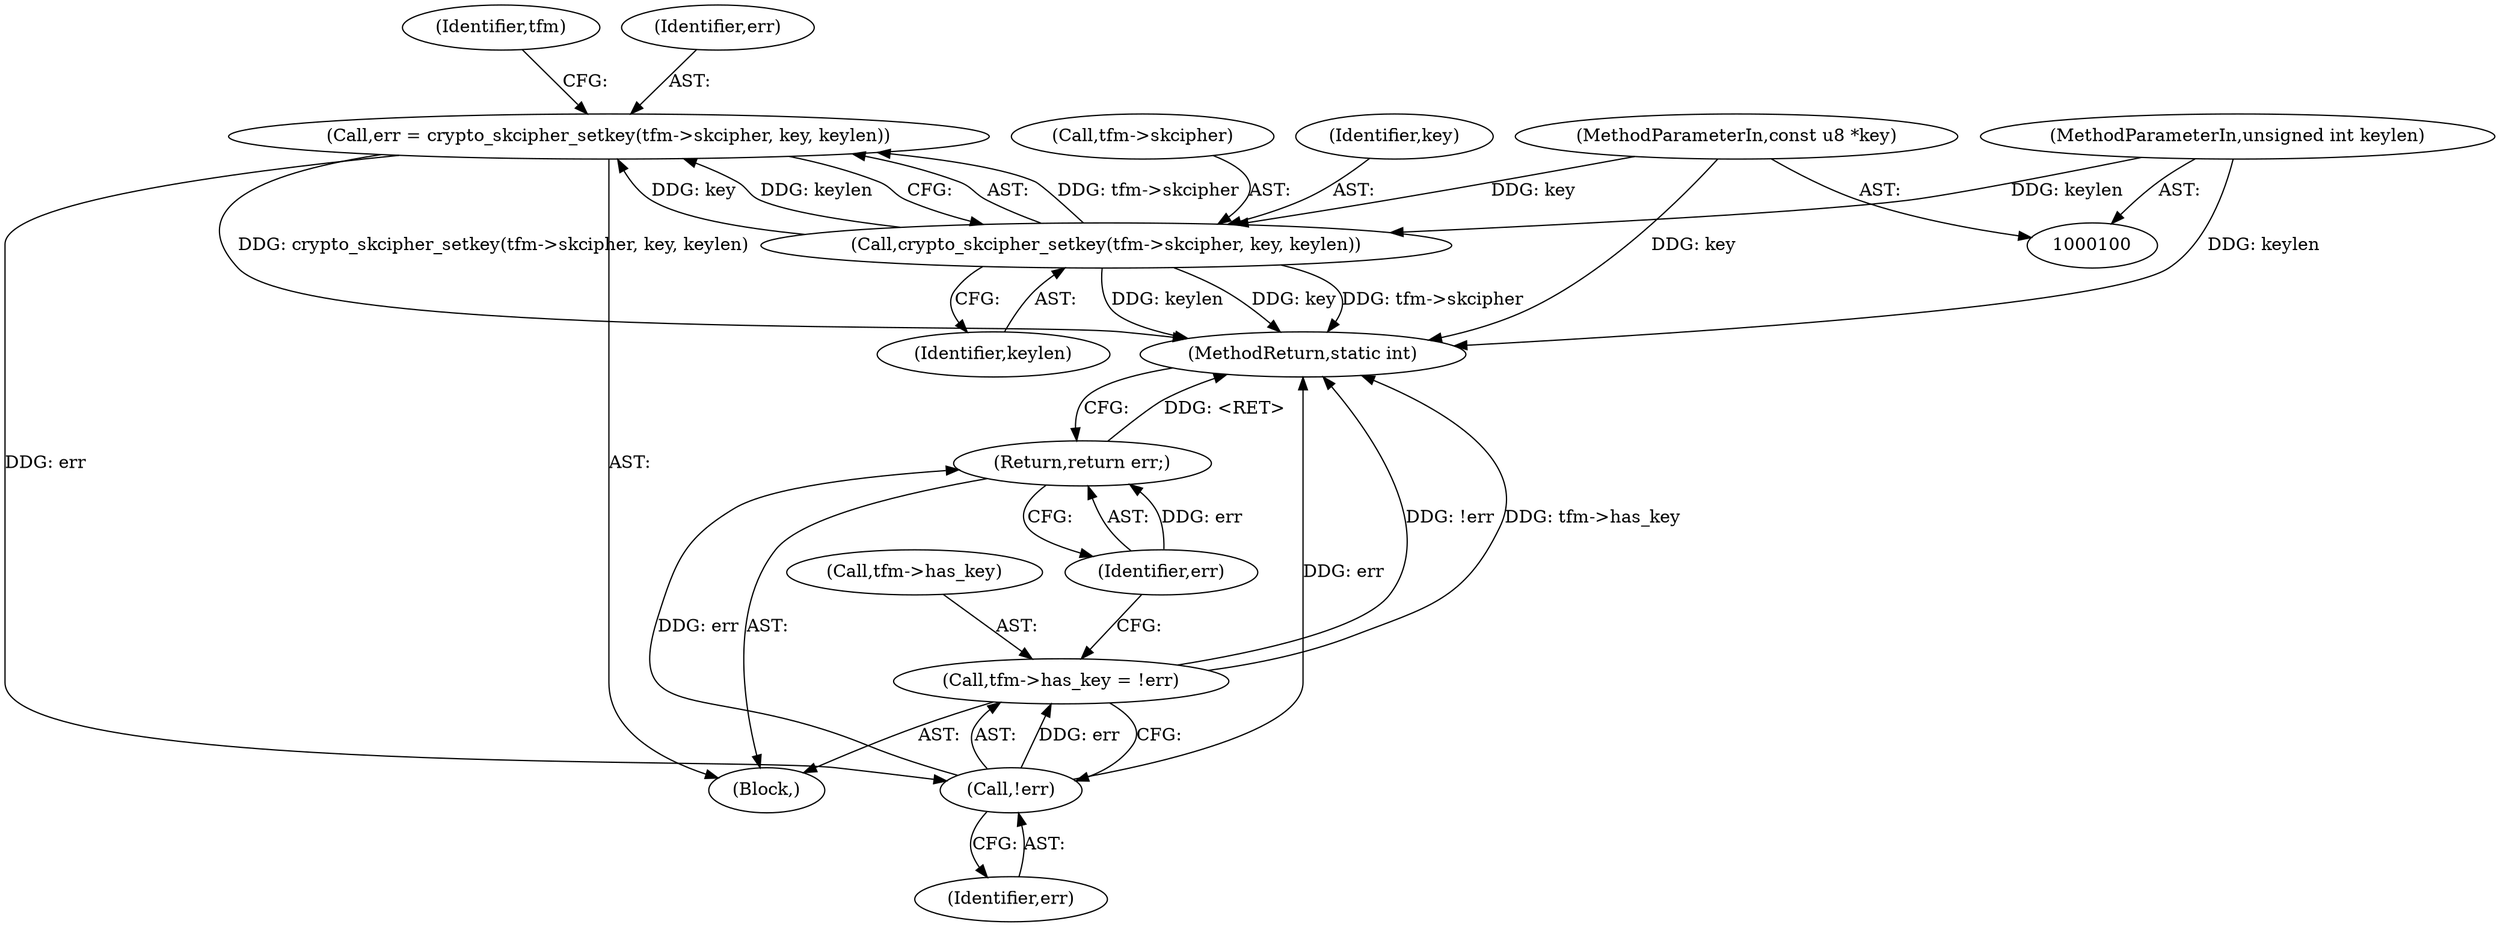 digraph "0_linux_dd504589577d8e8e70f51f997ad487a4cb6c026f_2@API" {
"1000110" [label="(Call,err = crypto_skcipher_setkey(tfm->skcipher, key, keylen))"];
"1000112" [label="(Call,crypto_skcipher_setkey(tfm->skcipher, key, keylen))"];
"1000102" [label="(MethodParameterIn,const u8 *key)"];
"1000103" [label="(MethodParameterIn,unsigned int keylen)"];
"1000122" [label="(Call,!err)"];
"1000118" [label="(Call,tfm->has_key = !err)"];
"1000124" [label="(Return,return err;)"];
"1000102" [label="(MethodParameterIn,const u8 *key)"];
"1000113" [label="(Call,tfm->skcipher)"];
"1000116" [label="(Identifier,key)"];
"1000124" [label="(Return,return err;)"];
"1000117" [label="(Identifier,keylen)"];
"1000125" [label="(Identifier,err)"];
"1000122" [label="(Call,!err)"];
"1000119" [label="(Call,tfm->has_key)"];
"1000103" [label="(MethodParameterIn,unsigned int keylen)"];
"1000123" [label="(Identifier,err)"];
"1000120" [label="(Identifier,tfm)"];
"1000112" [label="(Call,crypto_skcipher_setkey(tfm->skcipher, key, keylen))"];
"1000111" [label="(Identifier,err)"];
"1000110" [label="(Call,err = crypto_skcipher_setkey(tfm->skcipher, key, keylen))"];
"1000104" [label="(Block,)"];
"1000118" [label="(Call,tfm->has_key = !err)"];
"1000126" [label="(MethodReturn,static int)"];
"1000110" -> "1000104"  [label="AST: "];
"1000110" -> "1000112"  [label="CFG: "];
"1000111" -> "1000110"  [label="AST: "];
"1000112" -> "1000110"  [label="AST: "];
"1000120" -> "1000110"  [label="CFG: "];
"1000110" -> "1000126"  [label="DDG: crypto_skcipher_setkey(tfm->skcipher, key, keylen)"];
"1000112" -> "1000110"  [label="DDG: tfm->skcipher"];
"1000112" -> "1000110"  [label="DDG: key"];
"1000112" -> "1000110"  [label="DDG: keylen"];
"1000110" -> "1000122"  [label="DDG: err"];
"1000112" -> "1000117"  [label="CFG: "];
"1000113" -> "1000112"  [label="AST: "];
"1000116" -> "1000112"  [label="AST: "];
"1000117" -> "1000112"  [label="AST: "];
"1000112" -> "1000126"  [label="DDG: keylen"];
"1000112" -> "1000126"  [label="DDG: key"];
"1000112" -> "1000126"  [label="DDG: tfm->skcipher"];
"1000102" -> "1000112"  [label="DDG: key"];
"1000103" -> "1000112"  [label="DDG: keylen"];
"1000102" -> "1000100"  [label="AST: "];
"1000102" -> "1000126"  [label="DDG: key"];
"1000103" -> "1000100"  [label="AST: "];
"1000103" -> "1000126"  [label="DDG: keylen"];
"1000122" -> "1000118"  [label="AST: "];
"1000122" -> "1000123"  [label="CFG: "];
"1000123" -> "1000122"  [label="AST: "];
"1000118" -> "1000122"  [label="CFG: "];
"1000122" -> "1000126"  [label="DDG: err"];
"1000122" -> "1000118"  [label="DDG: err"];
"1000122" -> "1000124"  [label="DDG: err"];
"1000118" -> "1000104"  [label="AST: "];
"1000119" -> "1000118"  [label="AST: "];
"1000125" -> "1000118"  [label="CFG: "];
"1000118" -> "1000126"  [label="DDG: !err"];
"1000118" -> "1000126"  [label="DDG: tfm->has_key"];
"1000124" -> "1000104"  [label="AST: "];
"1000124" -> "1000125"  [label="CFG: "];
"1000125" -> "1000124"  [label="AST: "];
"1000126" -> "1000124"  [label="CFG: "];
"1000124" -> "1000126"  [label="DDG: <RET>"];
"1000125" -> "1000124"  [label="DDG: err"];
}
